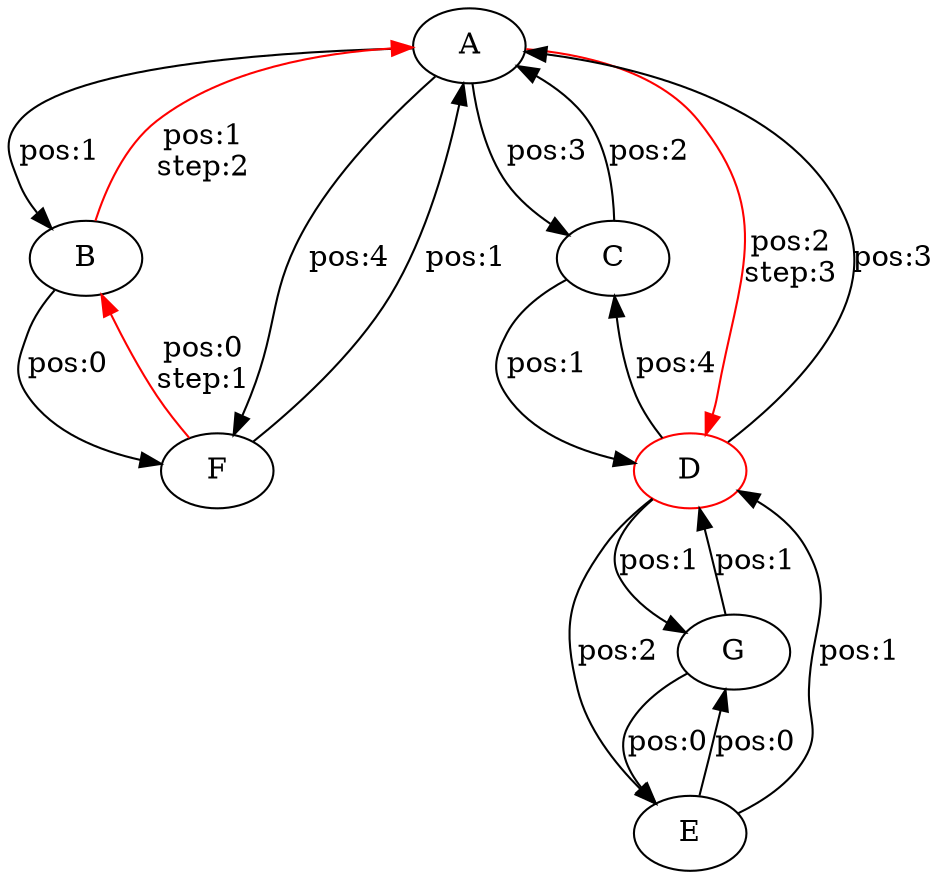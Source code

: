 digraph {
	A [label="A"];
	B [label="B"];
	C [label="C"];
	D [label="D",color="red"];
	E [label="E"];
	F [label="F"];
	G [label="G"];

	B -> A [label="pos:1\nstep:2\n",color=red];
	A -> C [label="pos:3\n"];
	C -> D [label="pos:1\n"];
	A -> D [label="pos:2\nstep:3\n",color=red];
	A -> F [label="pos:4\n"];
	E -> D [label="pos:1\n"];
	G -> D [label="pos:1\n"];
	A -> B [label="pos:1\n"];
	C -> A [label="pos:2\n"];
	D -> C [label="pos:4\n"];
	D -> A [label="pos:3\n"];
	F -> A [label="pos:1\n"];
	D -> E [label="pos:2\n"];
	D -> G [label="pos:1\n"];
	B -> F [label="pos:0\n"];
	F -> B [label="pos:0\nstep:1\n",color=red];
	G -> E [label="pos:0\n"];
	E -> G [label="pos:0\n"];
}
